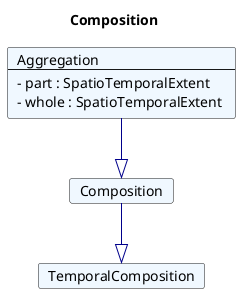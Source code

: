 @startuml
Title Composition 

Card Composition #F0F8FF [
Composition
]
Card Aggregation #F0F8FF [
Aggregation
----
- part : SpatioTemporalExtent 
- whole : SpatioTemporalExtent 
]
Aggregation --|> Composition  #00008B 
Card TemporalComposition #F0F8FF [
TemporalComposition
]
Composition --|> TemporalComposition  #00008B 
@enduml